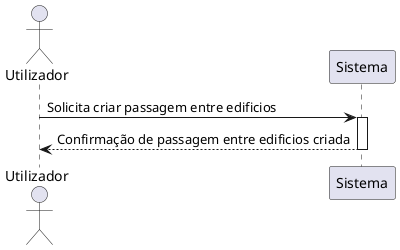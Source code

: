 @startuml US240
actor Utilizador
participant "Sistema" as Sistema
Utilizador -> Sistema : Solicita criar passagem entre edificios
activate Sistema
Sistema --> Utilizador : Confirmação de passagem entre edificios criada
deactivate Sistema
@enduml